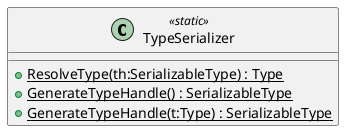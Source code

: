 @startuml
class TypeSerializer <<static>> {
    + {static} ResolveType(th:SerializableType) : Type
    + {static} GenerateTypeHandle() : SerializableType
    + {static} GenerateTypeHandle(t:Type) : SerializableType
}
@enduml
